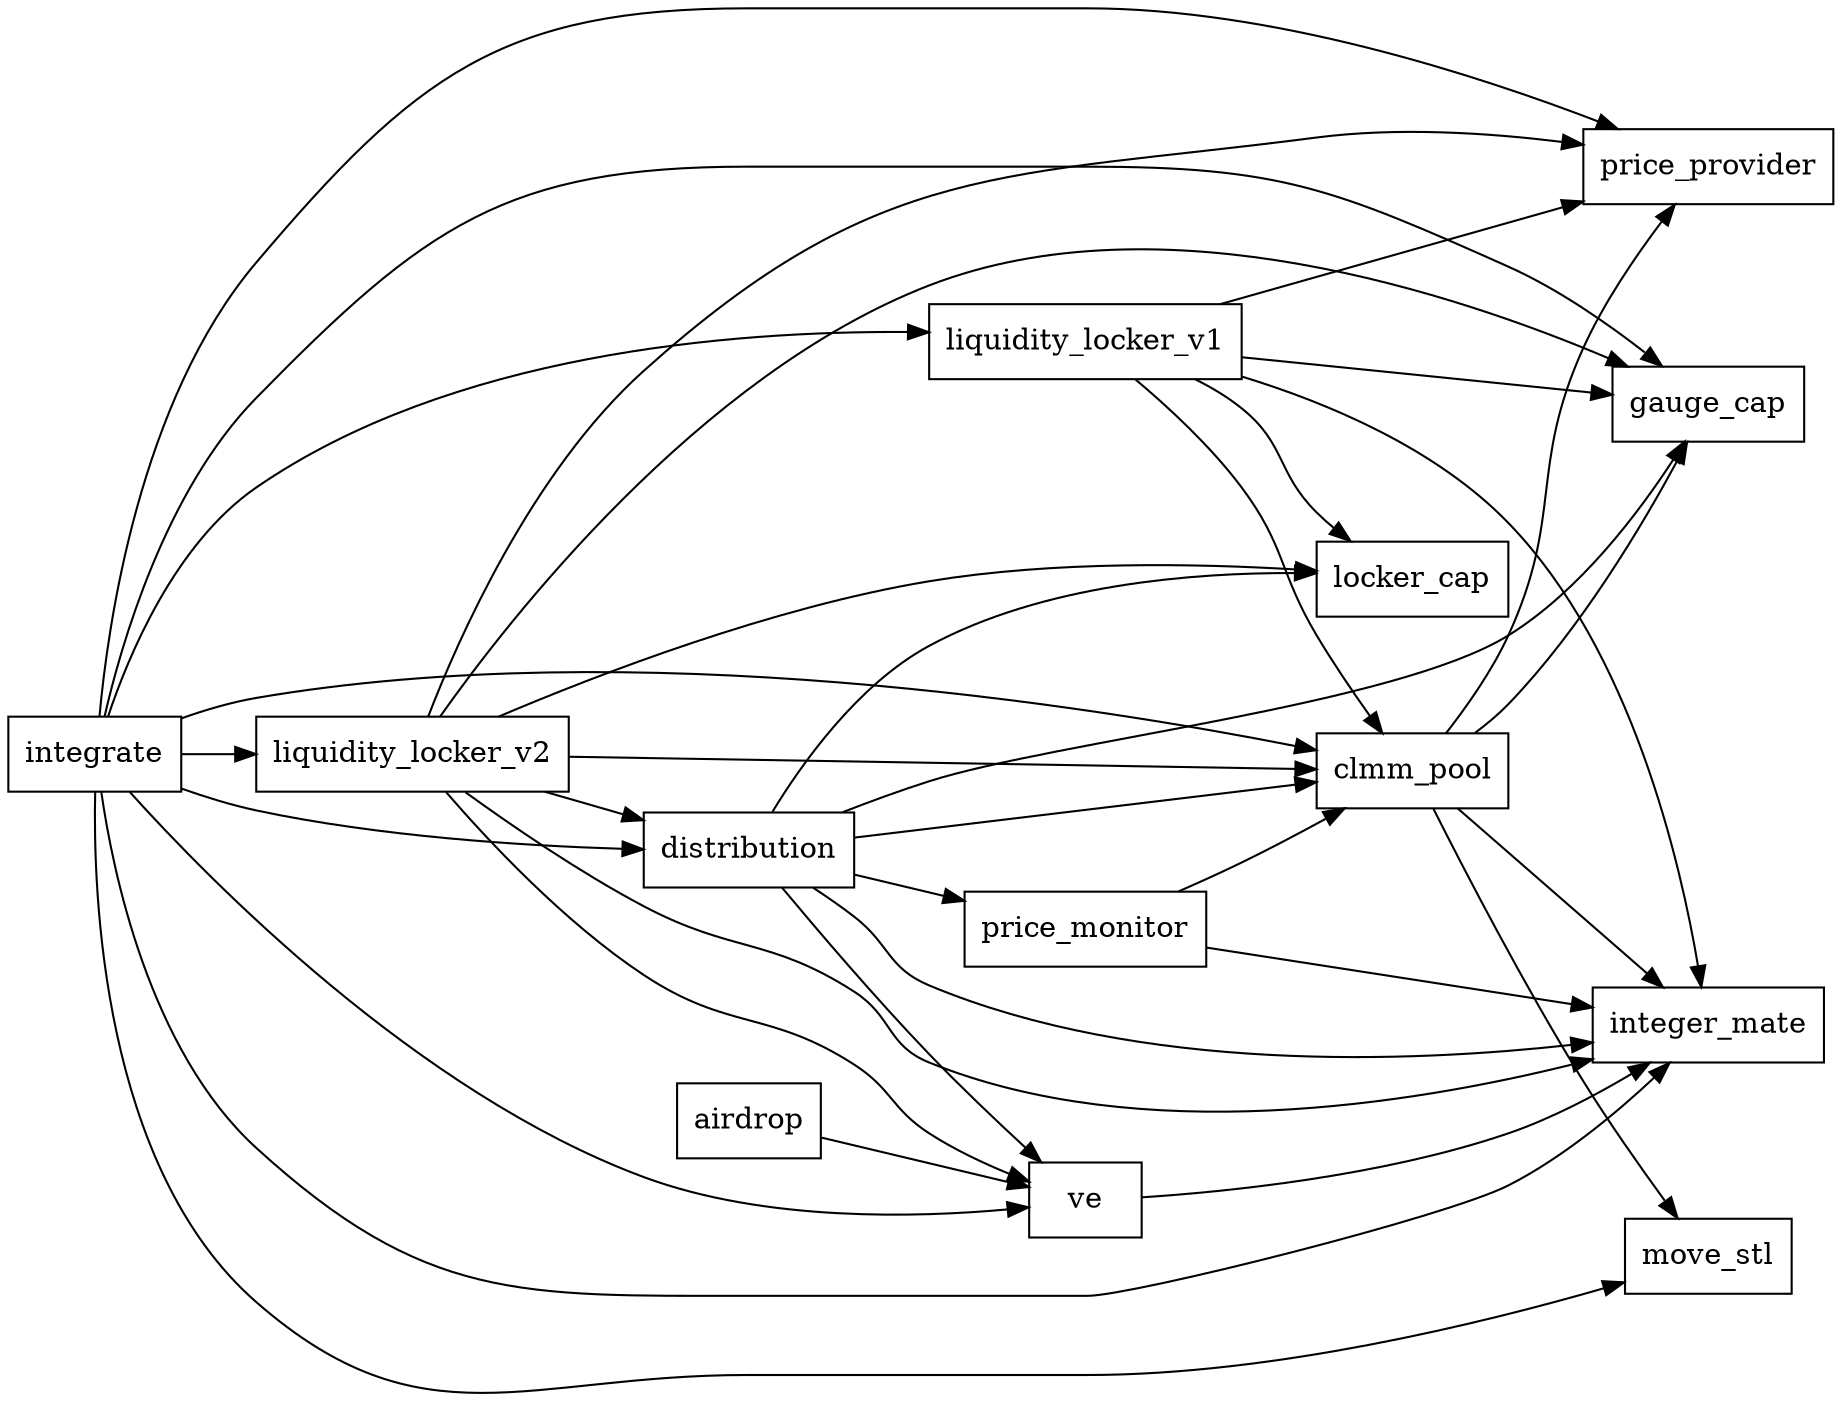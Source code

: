 digraph Dependencies {
    rankdir=LR;
    node [shape=box];

    // Nodes with no incoming dependencies
    "integrate";

    // Dependency relationships:
    "clmm_pool"    -> "price_provider"
    "integrate"    -> "price_provider"

    "integrate"    -> "liquidity_locker_v1"
    "integrate"    -> "liquidity_locker_v2"

    "liquidity_locker_v1" -> "clmm_pool"
    "liquidity_locker_v1" -> "integer_mate"
    "liquidity_locker_v1" -> "price_provider"
    "liquidity_locker_v1" -> "gauge_cap"
    "liquidity_locker_v1" -> "locker_cap"


    "liquidity_locker_v2" -> "clmm_pool"
    "liquidity_locker_v2" -> "integer_mate"
    "liquidity_locker_v2" -> "price_provider"
    "liquidity_locker_v2" -> "gauge_cap"
    "liquidity_locker_v2" -> "distribution"
    "liquidity_locker_v2" -> "locker_cap"


    "distribution" -> "clmm_pool";
    "integrate"    -> "clmm_pool";
    "integrate"    -> "distribution";

    "clmm_pool"    -> "move_stl";
    "integrate"    -> "move_stl";

    "clmm_pool"    -> "integer_mate";
    "integrate"    -> "integer_mate";
    "distribution"  -> "integer_mate";

    "clmm_pool"    -> "gauge_cap";
    "distribution" -> "gauge_cap";
    "integrate"    -> "gauge_cap";
    "distribution" -> "locker_cap"

    "price_monitor" -> "clmm_pool"
    "price_monitor" -> "integer_mate"
    "distribution" -> "price_monitor"

    "ve" -> "integer_mate"
    "distribution" -> "ve"
    "integrate" -> "ve"
    "liquidity_locker_v2" -> "ve"

    "airdrop" -> "ve"

}